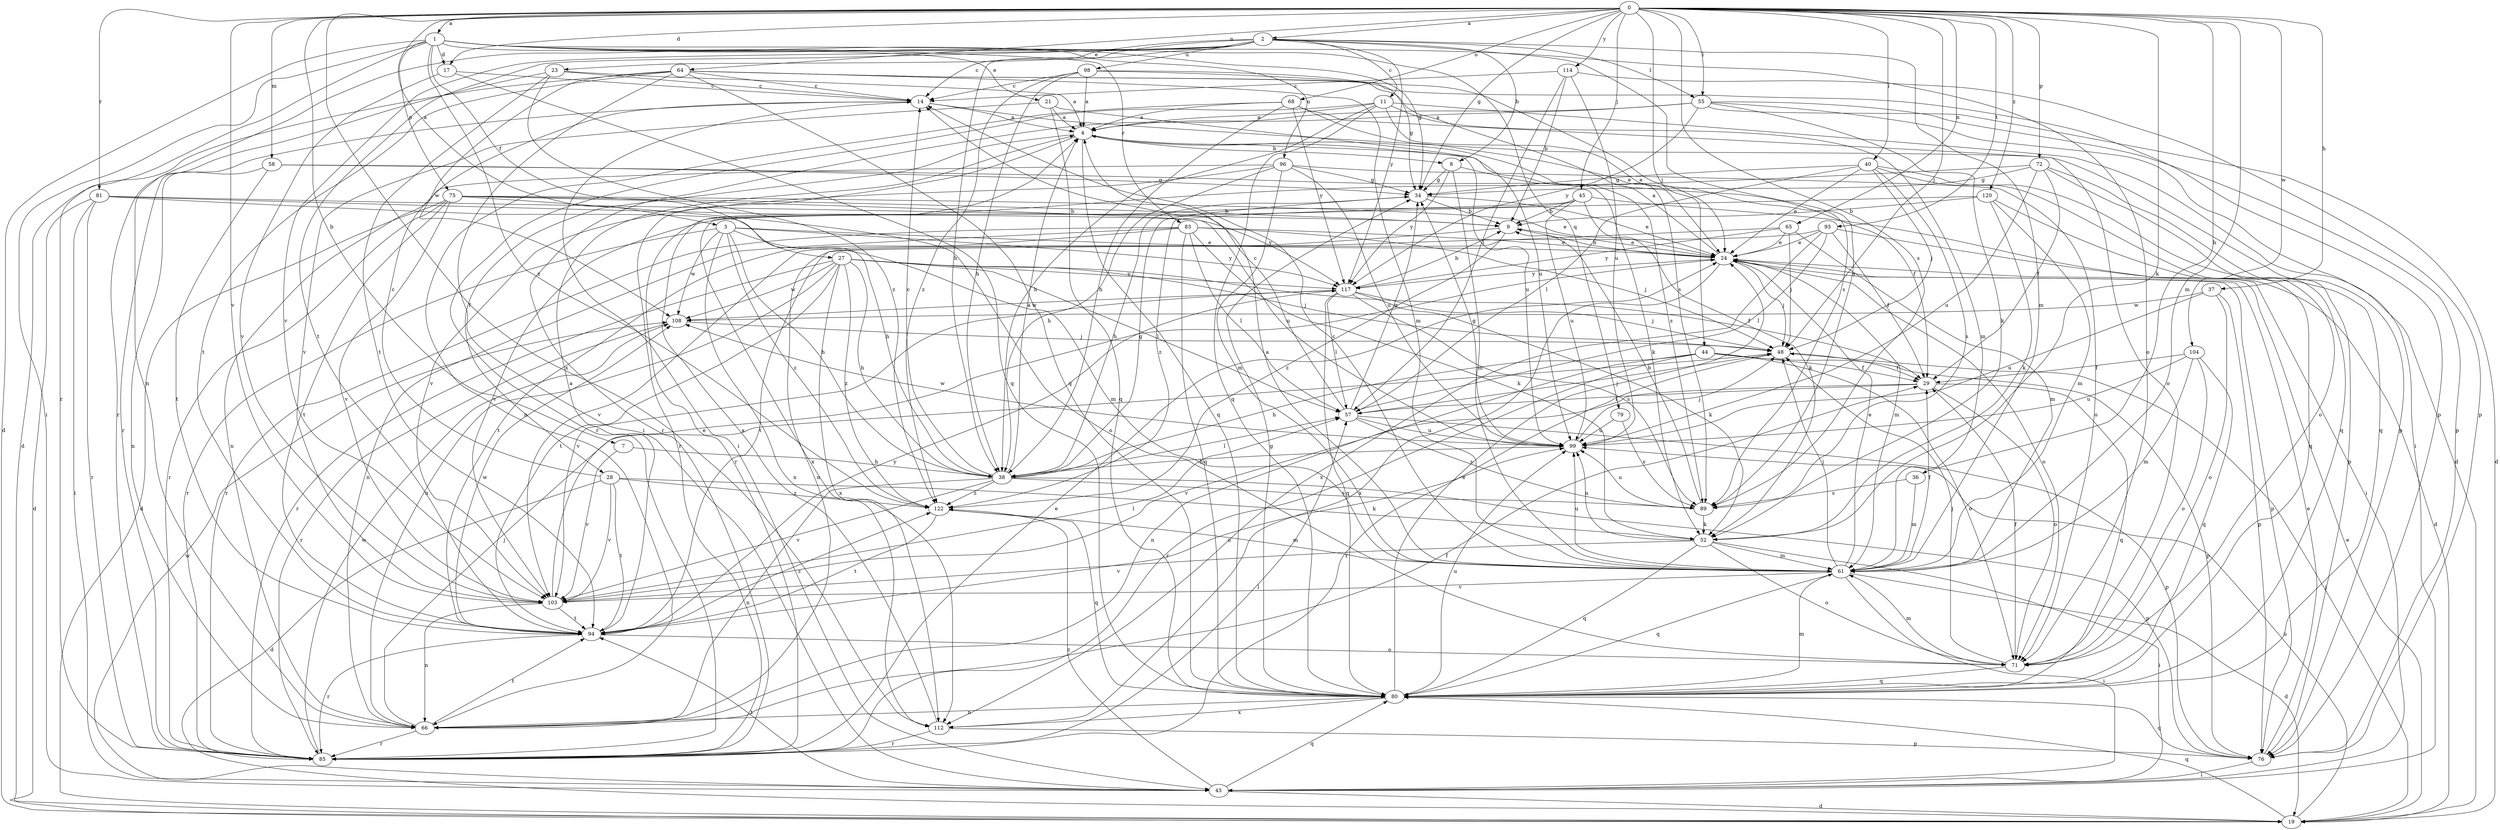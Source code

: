 strict digraph  {
0;
1;
2;
3;
4;
7;
8;
9;
11;
14;
17;
19;
21;
23;
24;
27;
28;
29;
34;
36;
37;
38;
40;
43;
44;
45;
48;
52;
55;
57;
58;
61;
64;
65;
66;
68;
71;
72;
75;
76;
79;
80;
81;
83;
85;
89;
93;
94;
96;
98;
99;
103;
104;
108;
112;
114;
117;
120;
122;
0 -> 1  [label=a];
0 -> 2  [label=a];
0 -> 3  [label=a];
0 -> 7  [label=b];
0 -> 17  [label=d];
0 -> 34  [label=g];
0 -> 36  [label=h];
0 -> 37  [label=h];
0 -> 40  [label=i];
0 -> 44  [label=j];
0 -> 45  [label=j];
0 -> 48  [label=j];
0 -> 52  [label=k];
0 -> 55  [label=l];
0 -> 58  [label=m];
0 -> 61  [label=m];
0 -> 64  [label=n];
0 -> 65  [label=n];
0 -> 68  [label=o];
0 -> 72  [label=p];
0 -> 81  [label=r];
0 -> 89  [label=s];
0 -> 93  [label=t];
0 -> 103  [label=v];
0 -> 104  [label=w];
0 -> 112  [label=x];
0 -> 114  [label=y];
0 -> 120  [label=z];
1 -> 17  [label=d];
1 -> 19  [label=d];
1 -> 21  [label=e];
1 -> 27  [label=f];
1 -> 34  [label=g];
1 -> 43  [label=i];
1 -> 71  [label=o];
1 -> 75  [label=p];
1 -> 79  [label=q];
1 -> 83  [label=r];
1 -> 85  [label=r];
1 -> 96  [label=u];
1 -> 122  [label=z];
2 -> 8  [label=b];
2 -> 11  [label=c];
2 -> 14  [label=c];
2 -> 23  [label=e];
2 -> 38  [label=h];
2 -> 55  [label=l];
2 -> 61  [label=m];
2 -> 66  [label=n];
2 -> 89  [label=s];
2 -> 94  [label=t];
2 -> 98  [label=u];
2 -> 103  [label=v];
2 -> 117  [label=y];
3 -> 24  [label=e];
3 -> 38  [label=h];
3 -> 61  [label=m];
3 -> 85  [label=r];
3 -> 108  [label=w];
3 -> 112  [label=x];
3 -> 117  [label=y];
3 -> 122  [label=z];
4 -> 8  [label=b];
4 -> 28  [label=f];
4 -> 80  [label=q];
4 -> 85  [label=r];
4 -> 89  [label=s];
4 -> 99  [label=u];
7 -> 38  [label=h];
7 -> 103  [label=v];
8 -> 34  [label=g];
8 -> 52  [label=k];
8 -> 61  [label=m];
8 -> 117  [label=y];
9 -> 24  [label=e];
9 -> 103  [label=v];
9 -> 122  [label=z];
11 -> 4  [label=a];
11 -> 19  [label=d];
11 -> 24  [label=e];
11 -> 38  [label=h];
11 -> 61  [label=m];
11 -> 80  [label=q];
11 -> 85  [label=r];
14 -> 4  [label=a];
14 -> 43  [label=i];
14 -> 76  [label=p];
14 -> 85  [label=r];
17 -> 14  [label=c];
17 -> 80  [label=q];
17 -> 103  [label=v];
19 -> 24  [label=e];
19 -> 48  [label=j];
19 -> 80  [label=q];
19 -> 99  [label=u];
21 -> 4  [label=a];
21 -> 80  [label=q];
21 -> 99  [label=u];
21 -> 103  [label=v];
23 -> 4  [label=a];
23 -> 14  [label=c];
23 -> 85  [label=r];
23 -> 94  [label=t];
23 -> 122  [label=z];
24 -> 4  [label=a];
24 -> 9  [label=b];
24 -> 48  [label=j];
24 -> 61  [label=m];
24 -> 71  [label=o];
24 -> 76  [label=p];
24 -> 112  [label=x];
24 -> 117  [label=y];
27 -> 29  [label=f];
27 -> 38  [label=h];
27 -> 48  [label=j];
27 -> 57  [label=l];
27 -> 66  [label=n];
27 -> 85  [label=r];
27 -> 94  [label=t];
27 -> 108  [label=w];
27 -> 112  [label=x];
27 -> 117  [label=y];
27 -> 122  [label=z];
28 -> 14  [label=c];
28 -> 19  [label=d];
28 -> 52  [label=k];
28 -> 94  [label=t];
28 -> 103  [label=v];
28 -> 122  [label=z];
29 -> 57  [label=l];
29 -> 71  [label=o];
29 -> 80  [label=q];
29 -> 103  [label=v];
34 -> 9  [label=b];
34 -> 24  [label=e];
34 -> 38  [label=h];
36 -> 61  [label=m];
36 -> 89  [label=s];
37 -> 71  [label=o];
37 -> 76  [label=p];
37 -> 99  [label=u];
37 -> 108  [label=w];
38 -> 4  [label=a];
38 -> 14  [label=c];
38 -> 34  [label=g];
38 -> 57  [label=l];
38 -> 66  [label=n];
38 -> 76  [label=p];
38 -> 89  [label=s];
38 -> 103  [label=v];
38 -> 122  [label=z];
40 -> 24  [label=e];
40 -> 34  [label=g];
40 -> 48  [label=j];
40 -> 57  [label=l];
40 -> 76  [label=p];
40 -> 80  [label=q];
40 -> 89  [label=s];
43 -> 19  [label=d];
43 -> 80  [label=q];
43 -> 94  [label=t];
43 -> 108  [label=w];
43 -> 122  [label=z];
44 -> 29  [label=f];
44 -> 38  [label=h];
44 -> 66  [label=n];
44 -> 71  [label=o];
44 -> 76  [label=p];
44 -> 85  [label=r];
45 -> 9  [label=b];
45 -> 43  [label=i];
45 -> 52  [label=k];
45 -> 99  [label=u];
45 -> 112  [label=x];
45 -> 122  [label=z];
48 -> 29  [label=f];
48 -> 85  [label=r];
52 -> 43  [label=i];
52 -> 61  [label=m];
52 -> 71  [label=o];
52 -> 80  [label=q];
52 -> 99  [label=u];
52 -> 103  [label=v];
55 -> 4  [label=a];
55 -> 19  [label=d];
55 -> 43  [label=i];
55 -> 52  [label=k];
55 -> 76  [label=p];
55 -> 85  [label=r];
55 -> 117  [label=y];
57 -> 14  [label=c];
57 -> 34  [label=g];
57 -> 48  [label=j];
57 -> 76  [label=p];
57 -> 89  [label=s];
57 -> 99  [label=u];
58 -> 29  [label=f];
58 -> 34  [label=g];
58 -> 66  [label=n];
58 -> 94  [label=t];
61 -> 4  [label=a];
61 -> 14  [label=c];
61 -> 19  [label=d];
61 -> 24  [label=e];
61 -> 29  [label=f];
61 -> 43  [label=i];
61 -> 48  [label=j];
61 -> 80  [label=q];
61 -> 99  [label=u];
61 -> 103  [label=v];
64 -> 14  [label=c];
64 -> 19  [label=d];
64 -> 43  [label=i];
64 -> 61  [label=m];
64 -> 76  [label=p];
64 -> 80  [label=q];
64 -> 89  [label=s];
64 -> 94  [label=t];
64 -> 108  [label=w];
65 -> 24  [label=e];
65 -> 48  [label=j];
65 -> 61  [label=m];
65 -> 94  [label=t];
65 -> 117  [label=y];
66 -> 29  [label=f];
66 -> 48  [label=j];
66 -> 85  [label=r];
66 -> 94  [label=t];
68 -> 4  [label=a];
68 -> 24  [label=e];
68 -> 38  [label=h];
68 -> 66  [label=n];
68 -> 71  [label=o];
68 -> 117  [label=y];
71 -> 29  [label=f];
71 -> 48  [label=j];
71 -> 61  [label=m];
71 -> 80  [label=q];
72 -> 29  [label=f];
72 -> 34  [label=g];
72 -> 71  [label=o];
72 -> 80  [label=q];
72 -> 85  [label=r];
72 -> 99  [label=u];
75 -> 9  [label=b];
75 -> 19  [label=d];
75 -> 24  [label=e];
75 -> 71  [label=o];
75 -> 85  [label=r];
75 -> 94  [label=t];
75 -> 99  [label=u];
75 -> 103  [label=v];
76 -> 24  [label=e];
76 -> 43  [label=i];
76 -> 80  [label=q];
79 -> 89  [label=s];
79 -> 99  [label=u];
80 -> 24  [label=e];
80 -> 34  [label=g];
80 -> 61  [label=m];
80 -> 66  [label=n];
80 -> 99  [label=u];
80 -> 112  [label=x];
81 -> 9  [label=b];
81 -> 19  [label=d];
81 -> 38  [label=h];
81 -> 43  [label=i];
81 -> 85  [label=r];
81 -> 117  [label=y];
83 -> 24  [label=e];
83 -> 48  [label=j];
83 -> 52  [label=k];
83 -> 57  [label=l];
83 -> 66  [label=n];
83 -> 80  [label=q];
83 -> 85  [label=r];
83 -> 94  [label=t];
85 -> 24  [label=e];
85 -> 57  [label=l];
85 -> 108  [label=w];
89 -> 9  [label=b];
89 -> 52  [label=k];
89 -> 99  [label=u];
93 -> 19  [label=d];
93 -> 24  [label=e];
93 -> 29  [label=f];
93 -> 57  [label=l];
93 -> 66  [label=n];
93 -> 112  [label=x];
94 -> 4  [label=a];
94 -> 71  [label=o];
94 -> 85  [label=r];
94 -> 99  [label=u];
94 -> 108  [label=w];
94 -> 117  [label=y];
94 -> 122  [label=z];
96 -> 34  [label=g];
96 -> 38  [label=h];
96 -> 61  [label=m];
96 -> 66  [label=n];
96 -> 71  [label=o];
96 -> 99  [label=u];
96 -> 103  [label=v];
98 -> 4  [label=a];
98 -> 14  [label=c];
98 -> 34  [label=g];
98 -> 38  [label=h];
98 -> 89  [label=s];
98 -> 122  [label=z];
99 -> 34  [label=g];
99 -> 38  [label=h];
99 -> 48  [label=j];
99 -> 108  [label=w];
103 -> 24  [label=e];
103 -> 57  [label=l];
103 -> 66  [label=n];
103 -> 94  [label=t];
104 -> 29  [label=f];
104 -> 61  [label=m];
104 -> 71  [label=o];
104 -> 80  [label=q];
104 -> 99  [label=u];
108 -> 48  [label=j];
108 -> 85  [label=r];
112 -> 4  [label=a];
112 -> 76  [label=p];
112 -> 85  [label=r];
114 -> 9  [label=b];
114 -> 14  [label=c];
114 -> 57  [label=l];
114 -> 76  [label=p];
114 -> 99  [label=u];
117 -> 9  [label=b];
117 -> 48  [label=j];
117 -> 52  [label=k];
117 -> 57  [label=l];
117 -> 80  [label=q];
117 -> 89  [label=s];
117 -> 103  [label=v];
117 -> 108  [label=w];
120 -> 9  [label=b];
120 -> 52  [label=k];
120 -> 61  [label=m];
120 -> 80  [label=q];
120 -> 103  [label=v];
122 -> 61  [label=m];
122 -> 80  [label=q];
122 -> 94  [label=t];
}

